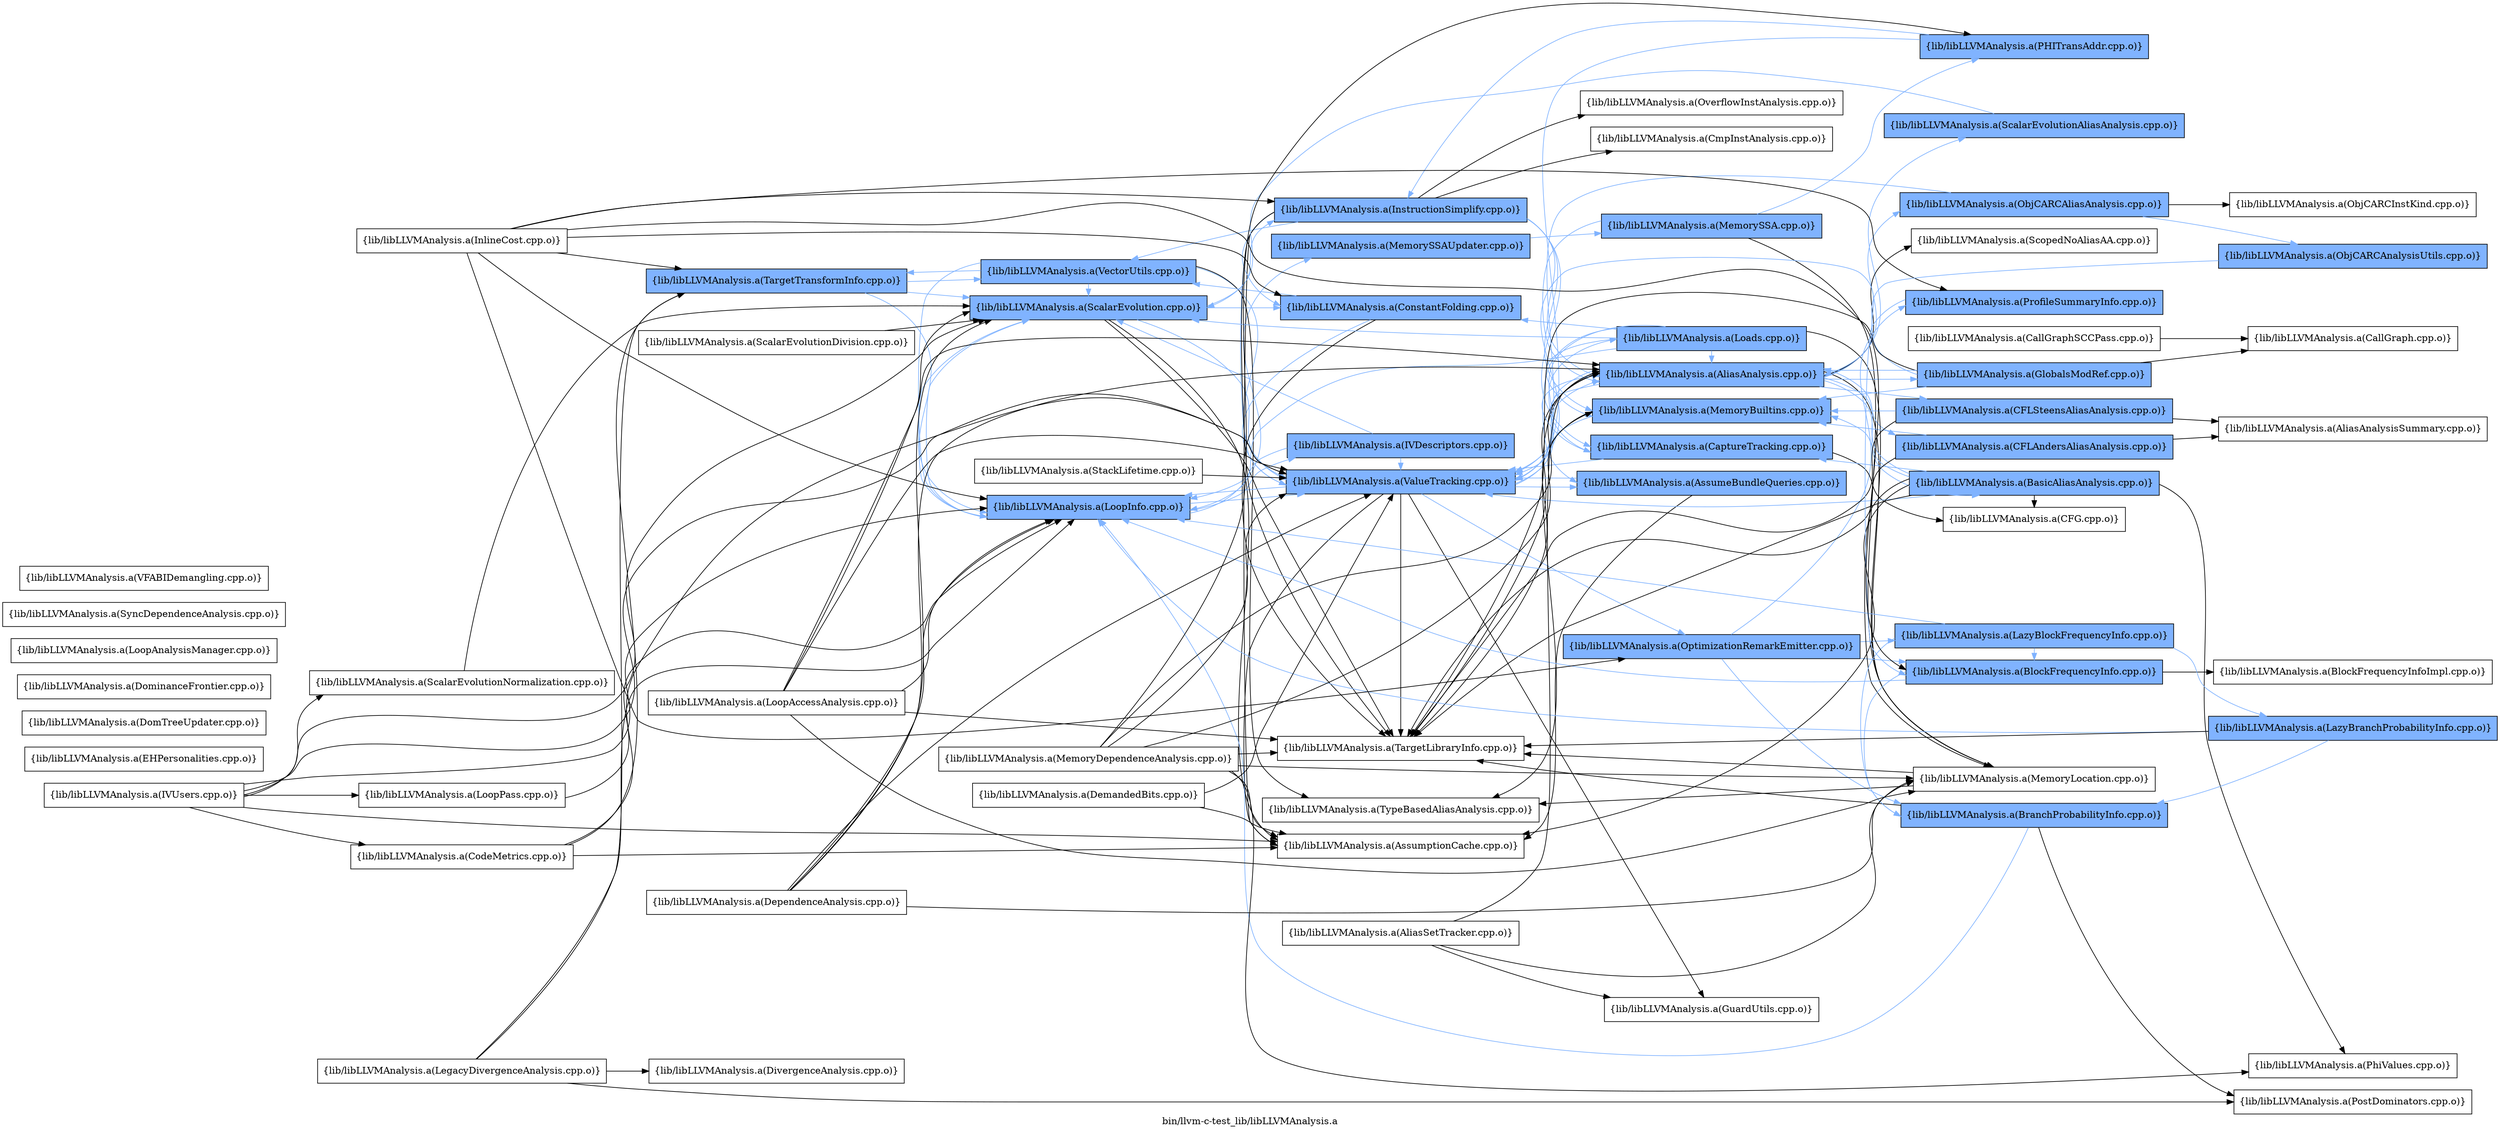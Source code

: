 digraph "bin/llvm-c-test_lib/libLLVMAnalysis.a" {
	label="bin/llvm-c-test_lib/libLLVMAnalysis.a";
	rankdir=LR;
	{ rank=same; Node0x55e4e0755d58;  }
	{ rank=same; Node0x55e4e074da18; Node0x55e4e0755c18; Node0x55e4e0752ab8;  }
	{ rank=same; Node0x55e4e07577e8; Node0x55e4e0750588; Node0x55e4e0754728; Node0x55e4e075a538; Node0x55e4e0753328; Node0x55e4e0759e58; Node0x55e4e07550d8; Node0x55e4e0754048;  }
	{ rank=same; Node0x55e4e0751438; Node0x55e4e0758af8; Node0x55e4e0759818; Node0x55e4e0756668; Node0x55e4e075cba8; Node0x55e4e07595e8; Node0x55e4e0752bf8; Node0x55e4e075a3f8; Node0x55e4e07522e8; Node0x55e4e0757dd8;  }
	{ rank=same; Node0x55e4e07509e8; Node0x55e4e0757ce8; Node0x55e4e075a308; Node0x55e4e0757f18; Node0x55e4e0759868; Node0x55e4e07569d8; Node0x55e4e0754a48; Node0x55e4e0754f48; Node0x55e4e0754fe8; Node0x55e4e075be38; Node0x55e4e0758788; Node0x55e4e075ad58; Node0x55e4e07562f8; Node0x55e4e07584b8;  }

	Node0x55e4e0755d58 [shape=record,shape=box,group=1,style=filled,fillcolor="0.600000 0.5 1",label="{lib/libLLVMAnalysis.a(TargetTransformInfo.cpp.o)}"];
	Node0x55e4e0755d58 -> Node0x55e4e074da18[color="0.600000 0.5 1"];
	Node0x55e4e0755d58 -> Node0x55e4e0755c18[color="0.600000 0.5 1"];
	Node0x55e4e0755d58 -> Node0x55e4e0752ab8[color="0.600000 0.5 1"];
	Node0x55e4e0752ab8 [shape=record,shape=box,group=1,style=filled,fillcolor="0.600000 0.5 1",label="{lib/libLLVMAnalysis.a(VectorUtils.cpp.o)}"];
	Node0x55e4e0752ab8 -> Node0x55e4e074da18[color="0.600000 0.5 1"];
	Node0x55e4e0752ab8 -> Node0x55e4e0755c18[color="0.600000 0.5 1"];
	Node0x55e4e0752ab8 -> Node0x55e4e0755d58[color="0.600000 0.5 1"];
	Node0x55e4e0752ab8 -> Node0x55e4e0754048;
	Node0x55e4e0752ab8 -> Node0x55e4e0754728[color="0.600000 0.5 1"];
	Node0x55e4e0754728 [shape=record,shape=box,group=1,style=filled,fillcolor="0.600000 0.5 1",label="{lib/libLLVMAnalysis.a(ValueTracking.cpp.o)}"];
	Node0x55e4e0754728 -> Node0x55e4e0758af8[color="0.600000 0.5 1"];
	Node0x55e4e0754728 -> Node0x55e4e0759818[color="0.600000 0.5 1"];
	Node0x55e4e0754728 -> Node0x55e4e075a538;
	Node0x55e4e0754728 -> Node0x55e4e0756668;
	Node0x55e4e0754728 -> Node0x55e4e075cba8[color="0.600000 0.5 1"];
	Node0x55e4e0754728 -> Node0x55e4e074da18[color="0.600000 0.5 1"];
	Node0x55e4e0754728 -> Node0x55e4e07595e8[color="0.600000 0.5 1"];
	Node0x55e4e0754728 -> Node0x55e4e07550d8;
	Node0x55e4e07561b8 [shape=record,shape=box,group=0,label="{lib/libLLVMAnalysis.a(EHPersonalities.cpp.o)}"];
	Node0x55e4e07562f8 [shape=record,shape=box,group=1,style=filled,fillcolor="0.600000 0.5 1",label="{lib/libLLVMAnalysis.a(ProfileSummaryInfo.cpp.o)}"];
	Node0x55e4e07562f8 -> Node0x55e4e075be38[color="0.600000 0.5 1"];
	Node0x55e4e0758af8 [shape=record,shape=box,group=1,style=filled,fillcolor="0.600000 0.5 1",label="{lib/libLLVMAnalysis.a(AliasAnalysis.cpp.o)}"];
	Node0x55e4e0758af8 -> Node0x55e4e075a308[color="0.600000 0.5 1"];
	Node0x55e4e0758af8 -> Node0x55e4e0757f18[color="0.600000 0.5 1"];
	Node0x55e4e0758af8 -> Node0x55e4e0759868[color="0.600000 0.5 1"];
	Node0x55e4e0758af8 -> Node0x55e4e0752bf8[color="0.600000 0.5 1"];
	Node0x55e4e0758af8 -> Node0x55e4e07569d8[color="0.600000 0.5 1"];
	Node0x55e4e0758af8 -> Node0x55e4e07509e8;
	Node0x55e4e0758af8 -> Node0x55e4e0754a48[color="0.600000 0.5 1"];
	Node0x55e4e0758af8 -> Node0x55e4e0754f48[color="0.600000 0.5 1"];
	Node0x55e4e0758af8 -> Node0x55e4e07550d8;
	Node0x55e4e0758af8 -> Node0x55e4e0754048;
	Node0x55e4e0758af8 -> Node0x55e4e0754fe8;
	Node0x55e4e0758af8 -> Node0x55e4e0754728[color="0.600000 0.5 1"];
	Node0x55e4e0754778 [shape=record,shape=box,group=0,label="{lib/libLLVMAnalysis.a(DomTreeUpdater.cpp.o)}"];
	Node0x55e4e074da18 [shape=record,shape=box,group=1,style=filled,fillcolor="0.600000 0.5 1",label="{lib/libLLVMAnalysis.a(LoopInfo.cpp.o)}"];
	Node0x55e4e074da18 -> Node0x55e4e07577e8[color="0.600000 0.5 1"];
	Node0x55e4e074da18 -> Node0x55e4e0750588[color="0.600000 0.5 1"];
	Node0x55e4e074da18 -> Node0x55e4e0755c18[color="0.600000 0.5 1"];
	Node0x55e4e074da18 -> Node0x55e4e0754728[color="0.600000 0.5 1"];
	Node0x55e4e0755c18 [shape=record,shape=box,group=1,style=filled,fillcolor="0.600000 0.5 1",label="{lib/libLLVMAnalysis.a(ScalarEvolution.cpp.o)}"];
	Node0x55e4e0755c18 -> Node0x55e4e075a538;
	Node0x55e4e0755c18 -> Node0x55e4e0753328[color="0.600000 0.5 1"];
	Node0x55e4e0755c18 -> Node0x55e4e0759e58[color="0.600000 0.5 1"];
	Node0x55e4e0755c18 -> Node0x55e4e074da18[color="0.600000 0.5 1"];
	Node0x55e4e0755c18 -> Node0x55e4e07550d8;
	Node0x55e4e0755c18 -> Node0x55e4e0754728[color="0.600000 0.5 1"];
	Node0x55e4e07550d8 [shape=record,shape=box,group=0,label="{lib/libLLVMAnalysis.a(TargetLibraryInfo.cpp.o)}"];
	Node0x55e4e075be38 [shape=record,shape=box,group=1,style=filled,fillcolor="0.600000 0.5 1",label="{lib/libLLVMAnalysis.a(BlockFrequencyInfo.cpp.o)}"];
	Node0x55e4e075be38 -> Node0x55e4e075bac8;
	Node0x55e4e075be38 -> Node0x55e4e0758788[color="0.600000 0.5 1"];
	Node0x55e4e075be38 -> Node0x55e4e074da18[color="0.600000 0.5 1"];
	Node0x55e4e0758788 [shape=record,shape=box,group=1,style=filled,fillcolor="0.600000 0.5 1",label="{lib/libLLVMAnalysis.a(BranchProbabilityInfo.cpp.o)}"];
	Node0x55e4e0758788 -> Node0x55e4e074da18[color="0.600000 0.5 1"];
	Node0x55e4e0758788 -> Node0x55e4e0756d98;
	Node0x55e4e0758788 -> Node0x55e4e07550d8;
	Node0x55e4e07595e8 [shape=record,shape=box,group=1,style=filled,fillcolor="0.600000 0.5 1",label="{lib/libLLVMAnalysis.a(OptimizationRemarkEmitter.cpp.o)}"];
	Node0x55e4e07595e8 -> Node0x55e4e075be38[color="0.600000 0.5 1"];
	Node0x55e4e07595e8 -> Node0x55e4e0758788[color="0.600000 0.5 1"];
	Node0x55e4e07595e8 -> Node0x55e4e075ad58[color="0.600000 0.5 1"];
	Node0x55e4e07595e8 -> Node0x55e4e07562f8[color="0.600000 0.5 1"];
	Node0x55e4e0754048 [shape=record,shape=box,group=0,label="{lib/libLLVMAnalysis.a(TypeBasedAliasAnalysis.cpp.o)}"];
	Node0x55e4e075ad58 [shape=record,shape=box,group=1,style=filled,fillcolor="0.600000 0.5 1",label="{lib/libLLVMAnalysis.a(LazyBlockFrequencyInfo.cpp.o)}"];
	Node0x55e4e075ad58 -> Node0x55e4e075be38[color="0.600000 0.5 1"];
	Node0x55e4e075ad58 -> Node0x55e4e0758788[color="0.600000 0.5 1"];
	Node0x55e4e075ad58 -> Node0x55e4e075b438[color="0.600000 0.5 1"];
	Node0x55e4e075ad58 -> Node0x55e4e074da18[color="0.600000 0.5 1"];
	Node0x55e4e075bca8 [shape=record,shape=box,group=0,label="{lib/libLLVMAnalysis.a(LegacyDivergenceAnalysis.cpp.o)}"];
	Node0x55e4e075bca8 -> Node0x55e4e075c478;
	Node0x55e4e075bca8 -> Node0x55e4e074da18;
	Node0x55e4e075bca8 -> Node0x55e4e0756d98;
	Node0x55e4e075bca8 -> Node0x55e4e0755d58;
	Node0x55e4e0753328 [shape=record,shape=box,group=1,style=filled,fillcolor="0.600000 0.5 1",label="{lib/libLLVMAnalysis.a(ConstantFolding.cpp.o)}"];
	Node0x55e4e0753328 -> Node0x55e4e07550d8;
	Node0x55e4e0753328 -> Node0x55e4e0754728[color="0.600000 0.5 1"];
	Node0x55e4e0753328 -> Node0x55e4e0752ab8[color="0.600000 0.5 1"];
	Node0x55e4e07584b8 [shape=record,shape=box,group=0,label="{lib/libLLVMAnalysis.a(CFG.cpp.o)}"];
	Node0x55e4e075bac8 [shape=record,shape=box,group=0,label="{lib/libLLVMAnalysis.a(BlockFrequencyInfoImpl.cpp.o)}"];
	Node0x55e4e075a308 [shape=record,shape=box,group=1,style=filled,fillcolor="0.600000 0.5 1",label="{lib/libLLVMAnalysis.a(BasicAliasAnalysis.cpp.o)}"];
	Node0x55e4e075a308 -> Node0x55e4e0758af8[color="0.600000 0.5 1"];
	Node0x55e4e075a308 -> Node0x55e4e075a538;
	Node0x55e4e075a308 -> Node0x55e4e07584b8;
	Node0x55e4e075a308 -> Node0x55e4e0752bf8[color="0.600000 0.5 1"];
	Node0x55e4e075a308 -> Node0x55e4e07522e8[color="0.600000 0.5 1"];
	Node0x55e4e075a308 -> Node0x55e4e07509e8;
	Node0x55e4e075a308 -> Node0x55e4e0756f28;
	Node0x55e4e075a308 -> Node0x55e4e07550d8;
	Node0x55e4e075a308 -> Node0x55e4e0754728[color="0.600000 0.5 1"];
	Node0x55e4e07552b8 [shape=record,shape=box,group=0,label="{lib/libLLVMAnalysis.a(DominanceFrontier.cpp.o)}"];
	Node0x55e4e07569d8 [shape=record,shape=box,group=1,style=filled,fillcolor="0.600000 0.5 1",label="{lib/libLLVMAnalysis.a(GlobalsModRef.cpp.o)}"];
	Node0x55e4e07569d8 -> Node0x55e4e0758af8[color="0.600000 0.5 1"];
	Node0x55e4e07569d8 -> Node0x55e4e0758c38;
	Node0x55e4e07569d8 -> Node0x55e4e07522e8[color="0.600000 0.5 1"];
	Node0x55e4e07569d8 -> Node0x55e4e07550d8;
	Node0x55e4e07569d8 -> Node0x55e4e0754728[color="0.600000 0.5 1"];
	Node0x55e4e07588c8 [shape=record,shape=box,group=0,label="{lib/libLLVMAnalysis.a(IVUsers.cpp.o)}"];
	Node0x55e4e07588c8 -> Node0x55e4e075a538;
	Node0x55e4e07588c8 -> Node0x55e4e0758f08;
	Node0x55e4e07588c8 -> Node0x55e4e074da18;
	Node0x55e4e07588c8 -> Node0x55e4e0752158;
	Node0x55e4e07588c8 -> Node0x55e4e0755c18;
	Node0x55e4e07588c8 -> Node0x55e4e0754188;
	Node0x55e4e07588c8 -> Node0x55e4e0754728;
	Node0x55e4e0751668 [shape=record,shape=box,group=0,label="{lib/libLLVMAnalysis.a(MemoryDependenceAnalysis.cpp.o)}"];
	Node0x55e4e0751668 -> Node0x55e4e0758af8;
	Node0x55e4e0751668 -> Node0x55e4e075a538;
	Node0x55e4e0751668 -> Node0x55e4e07522e8;
	Node0x55e4e0751668 -> Node0x55e4e07509e8;
	Node0x55e4e0751668 -> Node0x55e4e0757ce8;
	Node0x55e4e0751668 -> Node0x55e4e0756f28;
	Node0x55e4e0751668 -> Node0x55e4e07550d8;
	Node0x55e4e0751668 -> Node0x55e4e0754728;
	Node0x55e4e0754f48 [shape=record,shape=box,group=1,style=filled,fillcolor="0.600000 0.5 1",label="{lib/libLLVMAnalysis.a(ScalarEvolutionAliasAnalysis.cpp.o)}"];
	Node0x55e4e0754f48 -> Node0x55e4e0755c18[color="0.600000 0.5 1"];
	Node0x55e4e075cba8 [shape=record,shape=box,group=1,style=filled,fillcolor="0.600000 0.5 1",label="{lib/libLLVMAnalysis.a(Loads.cpp.o)}"];
	Node0x55e4e075cba8 -> Node0x55e4e0758af8[color="0.600000 0.5 1"];
	Node0x55e4e075cba8 -> Node0x55e4e0759818[color="0.600000 0.5 1"];
	Node0x55e4e075cba8 -> Node0x55e4e0753328[color="0.600000 0.5 1"];
	Node0x55e4e075cba8 -> Node0x55e4e074da18[color="0.600000 0.5 1"];
	Node0x55e4e075cba8 -> Node0x55e4e07522e8[color="0.600000 0.5 1"];
	Node0x55e4e075cba8 -> Node0x55e4e07509e8;
	Node0x55e4e075cba8 -> Node0x55e4e0755c18[color="0.600000 0.5 1"];
	Node0x55e4e075cba8 -> Node0x55e4e0754728[color="0.600000 0.5 1"];
	Node0x55e4e07509e8 [shape=record,shape=box,group=0,label="{lib/libLLVMAnalysis.a(MemoryLocation.cpp.o)}"];
	Node0x55e4e07509e8 -> Node0x55e4e07550d8;
	Node0x55e4e07509e8 -> Node0x55e4e0754048;
	Node0x55e4e0757f18 [shape=record,shape=box,group=1,style=filled,fillcolor="0.600000 0.5 1",label="{lib/libLLVMAnalysis.a(CFLAndersAliasAnalysis.cpp.o)}"];
	Node0x55e4e0757f18 -> Node0x55e4e0759ea8;
	Node0x55e4e0757f18 -> Node0x55e4e07522e8[color="0.600000 0.5 1"];
	Node0x55e4e0757f18 -> Node0x55e4e07550d8;
	Node0x55e4e0759868 [shape=record,shape=box,group=1,style=filled,fillcolor="0.600000 0.5 1",label="{lib/libLLVMAnalysis.a(CFLSteensAliasAnalysis.cpp.o)}"];
	Node0x55e4e0759868 -> Node0x55e4e0759ea8;
	Node0x55e4e0759868 -> Node0x55e4e07522e8[color="0.600000 0.5 1"];
	Node0x55e4e0759868 -> Node0x55e4e07550d8;
	Node0x55e4e0752ec8 [shape=record,shape=box,group=0,label="{lib/libLLVMAnalysis.a(CallGraphSCCPass.cpp.o)}"];
	Node0x55e4e0752ec8 -> Node0x55e4e0758c38;
	Node0x55e4e0754fe8 [shape=record,shape=box,group=0,label="{lib/libLLVMAnalysis.a(ScopedNoAliasAA.cpp.o)}"];
	Node0x55e4e0759e58 [shape=record,shape=box,group=1,style=filled,fillcolor="0.600000 0.5 1",label="{lib/libLLVMAnalysis.a(InstructionSimplify.cpp.o)}"];
	Node0x55e4e0759e58 -> Node0x55e4e0758af8[color="0.600000 0.5 1"];
	Node0x55e4e0759e58 -> Node0x55e4e075a538;
	Node0x55e4e0759e58 -> Node0x55e4e0752bf8[color="0.600000 0.5 1"];
	Node0x55e4e0759e58 -> Node0x55e4e0753328[color="0.600000 0.5 1"];
	Node0x55e4e0759e58 -> Node0x55e4e075a3f8;
	Node0x55e4e0759e58 -> Node0x55e4e07522e8[color="0.600000 0.5 1"];
	Node0x55e4e0759e58 -> Node0x55e4e0757dd8;
	Node0x55e4e0759e58 -> Node0x55e4e07550d8;
	Node0x55e4e0759e58 -> Node0x55e4e0754728[color="0.600000 0.5 1"];
	Node0x55e4e0759e58 -> Node0x55e4e0752ab8[color="0.600000 0.5 1"];
	Node0x55e4e075a538 [shape=record,shape=box,group=0,label="{lib/libLLVMAnalysis.a(AssumptionCache.cpp.o)}"];
	Node0x55e4e0751438 [shape=record,shape=box,group=1,style=filled,fillcolor="0.600000 0.5 1",label="{lib/libLLVMAnalysis.a(MemorySSA.cpp.o)}"];
	Node0x55e4e0751438 -> Node0x55e4e0758af8[color="0.600000 0.5 1"];
	Node0x55e4e0751438 -> Node0x55e4e07509e8;
	Node0x55e4e0751438 -> Node0x55e4e0757ce8[color="0.600000 0.5 1"];
	Node0x55e4e0750588 [shape=record,shape=box,group=1,style=filled,fillcolor="0.600000 0.5 1",label="{lib/libLLVMAnalysis.a(MemorySSAUpdater.cpp.o)}"];
	Node0x55e4e0750588 -> Node0x55e4e0751438[color="0.600000 0.5 1"];
	Node0x55e4e0759318 [shape=record,shape=box,group=0,label="{lib/libLLVMAnalysis.a(ObjCARCInstKind.cpp.o)}"];
	Node0x55e4e07596d8 [shape=record,shape=box,group=0,label="{lib/libLLVMAnalysis.a(InlineCost.cpp.o)}"];
	Node0x55e4e07596d8 -> Node0x55e4e075be38;
	Node0x55e4e07596d8 -> Node0x55e4e0753328;
	Node0x55e4e07596d8 -> Node0x55e4e0759e58;
	Node0x55e4e07596d8 -> Node0x55e4e074da18;
	Node0x55e4e07596d8 -> Node0x55e4e07595e8;
	Node0x55e4e07596d8 -> Node0x55e4e07562f8;
	Node0x55e4e07596d8 -> Node0x55e4e0755d58;
	Node0x55e4e0758418 [shape=record,shape=box,group=0,label="{lib/libLLVMAnalysis.a(StackLifetime.cpp.o)}"];
	Node0x55e4e0758418 -> Node0x55e4e0754728;
	Node0x55e4e07544f8 [shape=record,shape=box,group=0,label="{lib/libLLVMAnalysis.a(DemandedBits.cpp.o)}"];
	Node0x55e4e07544f8 -> Node0x55e4e075a538;
	Node0x55e4e07544f8 -> Node0x55e4e0754728;
	Node0x55e4e075cdd8 [shape=record,shape=box,group=0,label="{lib/libLLVMAnalysis.a(LoopAccessAnalysis.cpp.o)}"];
	Node0x55e4e075cdd8 -> Node0x55e4e0758af8;
	Node0x55e4e075cdd8 -> Node0x55e4e074da18;
	Node0x55e4e075cdd8 -> Node0x55e4e07509e8;
	Node0x55e4e075cdd8 -> Node0x55e4e0755c18;
	Node0x55e4e075cdd8 -> Node0x55e4e07550d8;
	Node0x55e4e075cdd8 -> Node0x55e4e0754728;
	Node0x55e4e0752158 [shape=record,shape=box,group=0,label="{lib/libLLVMAnalysis.a(LoopPass.cpp.o)}"];
	Node0x55e4e0752158 -> Node0x55e4e074da18;
	Node0x55e4e0754188 [shape=record,shape=box,group=0,label="{lib/libLLVMAnalysis.a(ScalarEvolutionNormalization.cpp.o)}"];
	Node0x55e4e0754188 -> Node0x55e4e0755c18;
	Node0x55e4e07522e8 [shape=record,shape=box,group=1,style=filled,fillcolor="0.600000 0.5 1",label="{lib/libLLVMAnalysis.a(MemoryBuiltins.cpp.o)}"];
	Node0x55e4e07522e8 -> Node0x55e4e07550d8;
	Node0x55e4e07522e8 -> Node0x55e4e0754728[color="0.600000 0.5 1"];
	Node0x55e4e0756d98 [shape=record,shape=box,group=0,label="{lib/libLLVMAnalysis.a(PostDominators.cpp.o)}"];
	Node0x55e4e07577e8 [shape=record,shape=box,group=1,style=filled,fillcolor="0.600000 0.5 1",label="{lib/libLLVMAnalysis.a(IVDescriptors.cpp.o)}"];
	Node0x55e4e07577e8 -> Node0x55e4e074da18[color="0.600000 0.5 1"];
	Node0x55e4e07577e8 -> Node0x55e4e0755c18[color="0.600000 0.5 1"];
	Node0x55e4e07577e8 -> Node0x55e4e0754728[color="0.600000 0.5 1"];
	Node0x55e4e0758c38 [shape=record,shape=box,group=0,label="{lib/libLLVMAnalysis.a(CallGraph.cpp.o)}"];
	Node0x55e4e0752bf8 [shape=record,shape=box,group=1,style=filled,fillcolor="0.600000 0.5 1",label="{lib/libLLVMAnalysis.a(CaptureTracking.cpp.o)}"];
	Node0x55e4e0752bf8 -> Node0x55e4e0758af8[color="0.600000 0.5 1"];
	Node0x55e4e0752bf8 -> Node0x55e4e07584b8;
	Node0x55e4e0752bf8 -> Node0x55e4e0754728[color="0.600000 0.5 1"];
	Node0x55e4e0759818 [shape=record,shape=box,group=1,style=filled,fillcolor="0.600000 0.5 1",label="{lib/libLLVMAnalysis.a(AssumeBundleQueries.cpp.o)}"];
	Node0x55e4e0759818 -> Node0x55e4e075a538;
	Node0x55e4e0759818 -> Node0x55e4e0754728[color="0.600000 0.5 1"];
	Node0x55e4e0754c78 [shape=record,shape=box,group=0,label="{lib/libLLVMAnalysis.a(DependenceAnalysis.cpp.o)}"];
	Node0x55e4e0754c78 -> Node0x55e4e0758af8;
	Node0x55e4e0754c78 -> Node0x55e4e074da18;
	Node0x55e4e0754c78 -> Node0x55e4e07509e8;
	Node0x55e4e0754c78 -> Node0x55e4e0755c18;
	Node0x55e4e0754c78 -> Node0x55e4e0754728;
	Node0x55e4e0756668 [shape=record,shape=box,group=0,label="{lib/libLLVMAnalysis.a(GuardUtils.cpp.o)}"];
	Node0x55e4e0754a48 [shape=record,shape=box,group=1,style=filled,fillcolor="0.600000 0.5 1",label="{lib/libLLVMAnalysis.a(ObjCARCAliasAnalysis.cpp.o)}"];
	Node0x55e4e0754a48 -> Node0x55e4e0753dc8[color="0.600000 0.5 1"];
	Node0x55e4e0754a48 -> Node0x55e4e0759318;
	Node0x55e4e0754a48 -> Node0x55e4e0754728[color="0.600000 0.5 1"];
	Node0x55e4e0756f28 [shape=record,shape=box,group=0,label="{lib/libLLVMAnalysis.a(PhiValues.cpp.o)}"];
	Node0x55e4e0759ea8 [shape=record,shape=box,group=0,label="{lib/libLLVMAnalysis.a(AliasAnalysisSummary.cpp.o)}"];
	Node0x55e4e0758f08 [shape=record,shape=box,group=0,label="{lib/libLLVMAnalysis.a(CodeMetrics.cpp.o)}"];
	Node0x55e4e0758f08 -> Node0x55e4e075a538;
	Node0x55e4e0758f08 -> Node0x55e4e0755d58;
	Node0x55e4e0758f08 -> Node0x55e4e0754728;
	Node0x55e4e075a3f8 [shape=record,shape=box,group=0,label="{lib/libLLVMAnalysis.a(CmpInstAnalysis.cpp.o)}"];
	Node0x55e4e0757dd8 [shape=record,shape=box,group=0,label="{lib/libLLVMAnalysis.a(OverflowInstAnalysis.cpp.o)}"];
	Node0x55e4e075b438 [shape=record,shape=box,group=1,style=filled,fillcolor="0.600000 0.5 1",label="{lib/libLLVMAnalysis.a(LazyBranchProbabilityInfo.cpp.o)}"];
	Node0x55e4e075b438 -> Node0x55e4e0758788[color="0.600000 0.5 1"];
	Node0x55e4e075b438 -> Node0x55e4e074da18[color="0.600000 0.5 1"];
	Node0x55e4e075b438 -> Node0x55e4e07550d8;
	Node0x55e4e075c478 [shape=record,shape=box,group=0,label="{lib/libLLVMAnalysis.a(DivergenceAnalysis.cpp.o)}"];
	Node0x55e4e074f318 [shape=record,shape=box,group=0,label="{lib/libLLVMAnalysis.a(AliasSetTracker.cpp.o)}"];
	Node0x55e4e074f318 -> Node0x55e4e0758af8;
	Node0x55e4e074f318 -> Node0x55e4e0756668;
	Node0x55e4e074f318 -> Node0x55e4e07509e8;
	Node0x55e4e074e5f8 [shape=record,shape=box,group=0,label="{lib/libLLVMAnalysis.a(LoopAnalysisManager.cpp.o)}"];
	Node0x55e4e0757ce8 [shape=record,shape=box,group=1,style=filled,fillcolor="0.600000 0.5 1",label="{lib/libLLVMAnalysis.a(PHITransAddr.cpp.o)}"];
	Node0x55e4e0757ce8 -> Node0x55e4e0759e58[color="0.600000 0.5 1"];
	Node0x55e4e0757ce8 -> Node0x55e4e0754728[color="0.600000 0.5 1"];
	Node0x55e4e0753dc8 [shape=record,shape=box,group=1,style=filled,fillcolor="0.600000 0.5 1",label="{lib/libLLVMAnalysis.a(ObjCARCAnalysisUtils.cpp.o)}"];
	Node0x55e4e0753dc8 -> Node0x55e4e0758af8[color="0.600000 0.5 1"];
	Node0x55e4e0754e58 [shape=record,shape=box,group=0,label="{lib/libLLVMAnalysis.a(ScalarEvolutionDivision.cpp.o)}"];
	Node0x55e4e0754e58 -> Node0x55e4e0755c18;
	Node0x55e4e07554e8 [shape=record,shape=box,group=0,label="{lib/libLLVMAnalysis.a(SyncDependenceAnalysis.cpp.o)}"];
	Node0x55e4e07537d8 [shape=record,shape=box,group=0,label="{lib/libLLVMAnalysis.a(VFABIDemangling.cpp.o)}"];
}
